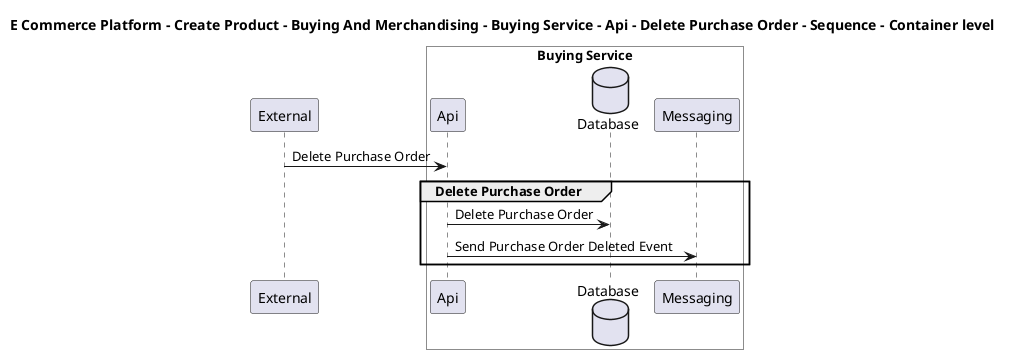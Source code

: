 @startuml

title E Commerce Platform - Create Product - Buying And Merchandising - Buying Service - Api - Delete Purchase Order - Sequence - Container level

participant "External" as C4InterFlow.SoftwareSystems.ExternalSystem

box "Buying Service" #White
    participant "Api" as ECommercePlatform.CreateProduct.BuyingAndMerchandising.SoftwareSystems.BuyingService.Containers.Api
    database "Database" as ECommercePlatform.CreateProduct.BuyingAndMerchandising.SoftwareSystems.BuyingService.Containers.Database
    participant "Messaging" as ECommercePlatform.CreateProduct.BuyingAndMerchandising.SoftwareSystems.BuyingService.Containers.Messaging
end box


C4InterFlow.SoftwareSystems.ExternalSystem -> ECommercePlatform.CreateProduct.BuyingAndMerchandising.SoftwareSystems.BuyingService.Containers.Api : Delete Purchase Order
group Delete Purchase Order
ECommercePlatform.CreateProduct.BuyingAndMerchandising.SoftwareSystems.BuyingService.Containers.Api -> ECommercePlatform.CreateProduct.BuyingAndMerchandising.SoftwareSystems.BuyingService.Containers.Database : Delete Purchase Order
ECommercePlatform.CreateProduct.BuyingAndMerchandising.SoftwareSystems.BuyingService.Containers.Api -> ECommercePlatform.CreateProduct.BuyingAndMerchandising.SoftwareSystems.BuyingService.Containers.Messaging : Send Purchase Order Deleted Event
end


@enduml
